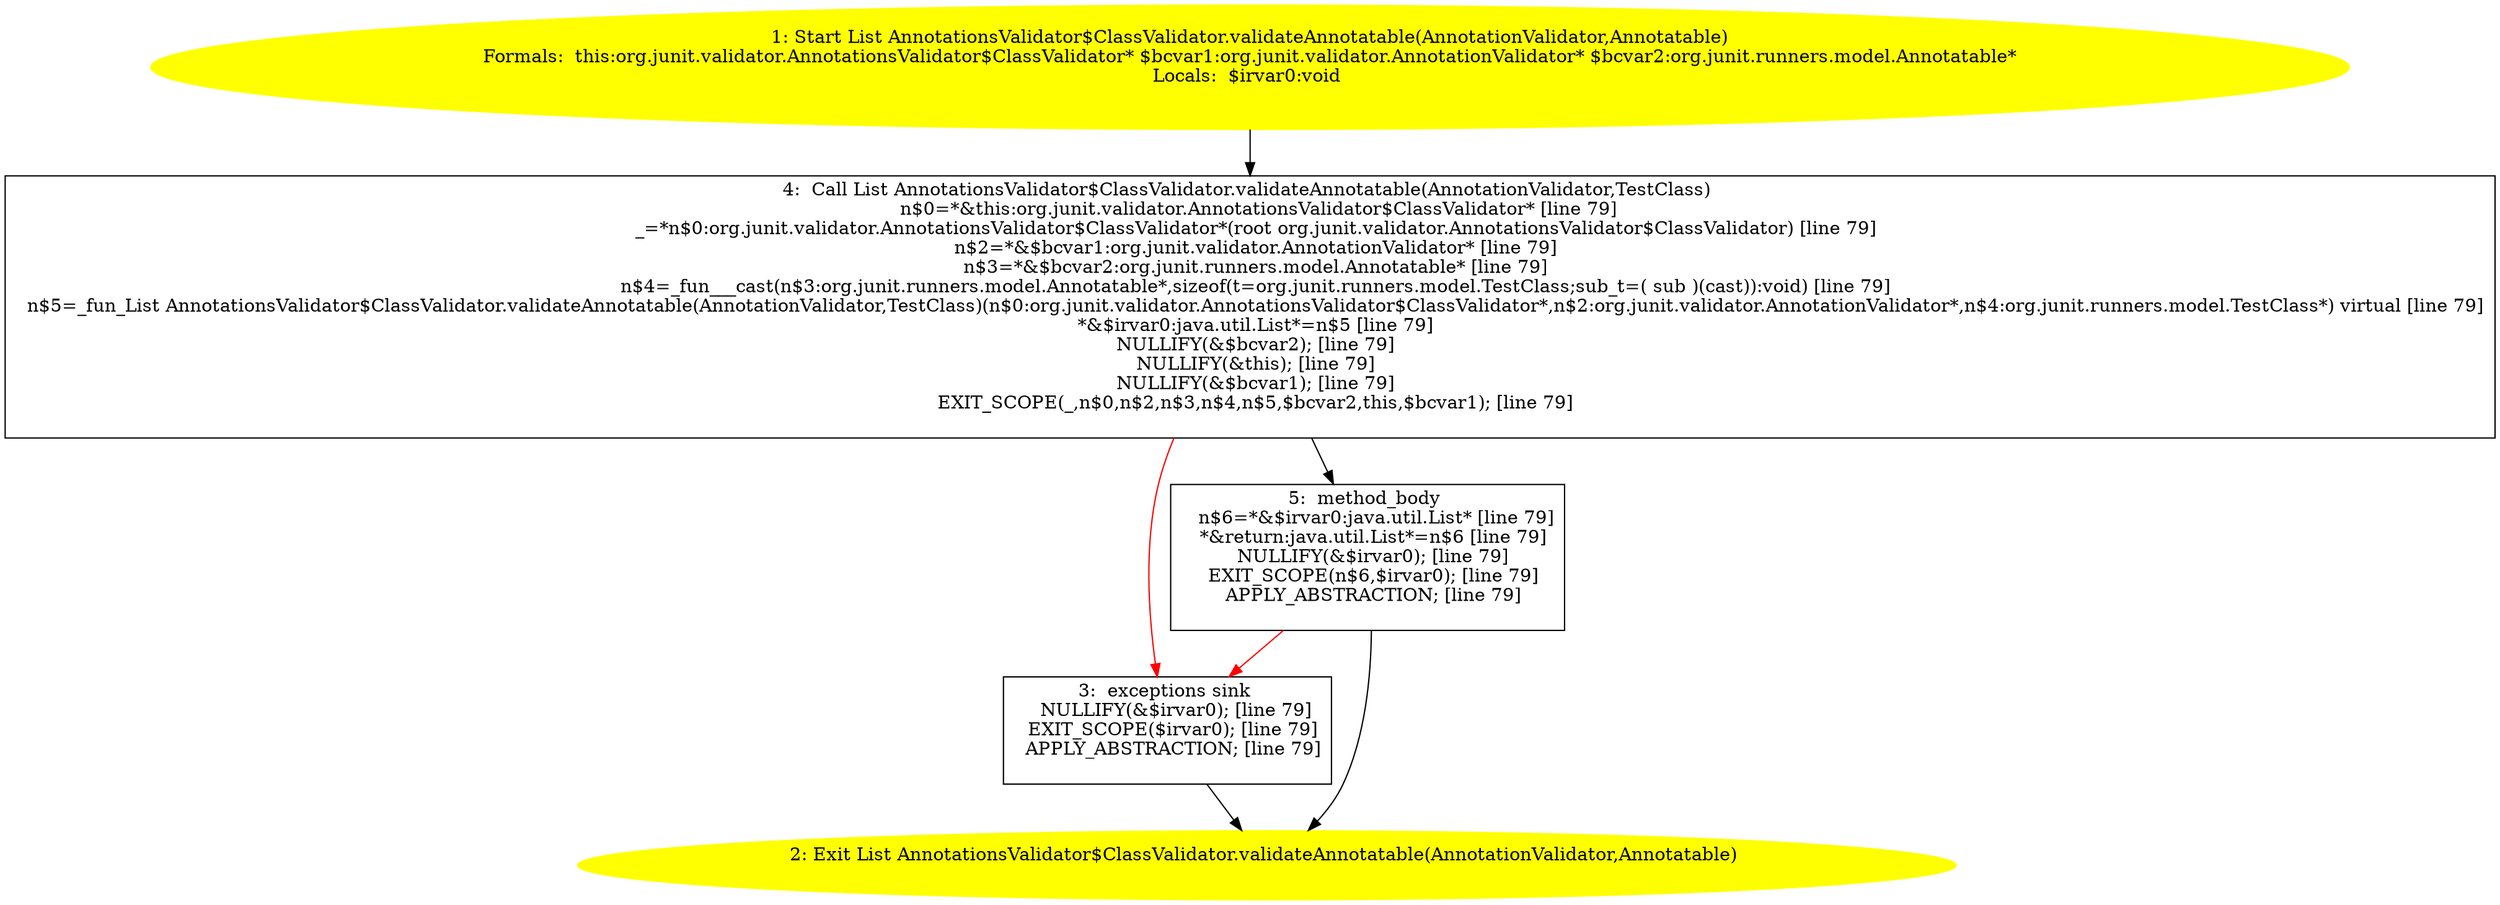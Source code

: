 /* @generated */
digraph cfg {
"org.junit.validator.AnnotationsValidator$ClassValidator.validateAnnotatable(org.junit.validator.Anno.503b2f0c9f3e5be5f27e010b1919632b_1" [label="1: Start List AnnotationsValidator$ClassValidator.validateAnnotatable(AnnotationValidator,Annotatable)\nFormals:  this:org.junit.validator.AnnotationsValidator$ClassValidator* $bcvar1:org.junit.validator.AnnotationValidator* $bcvar2:org.junit.runners.model.Annotatable*\nLocals:  $irvar0:void \n  " color=yellow style=filled]
	

	 "org.junit.validator.AnnotationsValidator$ClassValidator.validateAnnotatable(org.junit.validator.Anno.503b2f0c9f3e5be5f27e010b1919632b_1" -> "org.junit.validator.AnnotationsValidator$ClassValidator.validateAnnotatable(org.junit.validator.Anno.503b2f0c9f3e5be5f27e010b1919632b_4" ;
"org.junit.validator.AnnotationsValidator$ClassValidator.validateAnnotatable(org.junit.validator.Anno.503b2f0c9f3e5be5f27e010b1919632b_2" [label="2: Exit List AnnotationsValidator$ClassValidator.validateAnnotatable(AnnotationValidator,Annotatable) \n  " color=yellow style=filled]
	

"org.junit.validator.AnnotationsValidator$ClassValidator.validateAnnotatable(org.junit.validator.Anno.503b2f0c9f3e5be5f27e010b1919632b_3" [label="3:  exceptions sink \n   NULLIFY(&$irvar0); [line 79]\n  EXIT_SCOPE($irvar0); [line 79]\n  APPLY_ABSTRACTION; [line 79]\n " shape="box"]
	

	 "org.junit.validator.AnnotationsValidator$ClassValidator.validateAnnotatable(org.junit.validator.Anno.503b2f0c9f3e5be5f27e010b1919632b_3" -> "org.junit.validator.AnnotationsValidator$ClassValidator.validateAnnotatable(org.junit.validator.Anno.503b2f0c9f3e5be5f27e010b1919632b_2" ;
"org.junit.validator.AnnotationsValidator$ClassValidator.validateAnnotatable(org.junit.validator.Anno.503b2f0c9f3e5be5f27e010b1919632b_4" [label="4:  Call List AnnotationsValidator$ClassValidator.validateAnnotatable(AnnotationValidator,TestClass) \n   n$0=*&this:org.junit.validator.AnnotationsValidator$ClassValidator* [line 79]\n  _=*n$0:org.junit.validator.AnnotationsValidator$ClassValidator*(root org.junit.validator.AnnotationsValidator$ClassValidator) [line 79]\n  n$2=*&$bcvar1:org.junit.validator.AnnotationValidator* [line 79]\n  n$3=*&$bcvar2:org.junit.runners.model.Annotatable* [line 79]\n  n$4=_fun___cast(n$3:org.junit.runners.model.Annotatable*,sizeof(t=org.junit.runners.model.TestClass;sub_t=( sub )(cast)):void) [line 79]\n  n$5=_fun_List AnnotationsValidator$ClassValidator.validateAnnotatable(AnnotationValidator,TestClass)(n$0:org.junit.validator.AnnotationsValidator$ClassValidator*,n$2:org.junit.validator.AnnotationValidator*,n$4:org.junit.runners.model.TestClass*) virtual [line 79]\n  *&$irvar0:java.util.List*=n$5 [line 79]\n  NULLIFY(&$bcvar2); [line 79]\n  NULLIFY(&this); [line 79]\n  NULLIFY(&$bcvar1); [line 79]\n  EXIT_SCOPE(_,n$0,n$2,n$3,n$4,n$5,$bcvar2,this,$bcvar1); [line 79]\n " shape="box"]
	

	 "org.junit.validator.AnnotationsValidator$ClassValidator.validateAnnotatable(org.junit.validator.Anno.503b2f0c9f3e5be5f27e010b1919632b_4" -> "org.junit.validator.AnnotationsValidator$ClassValidator.validateAnnotatable(org.junit.validator.Anno.503b2f0c9f3e5be5f27e010b1919632b_5" ;
	 "org.junit.validator.AnnotationsValidator$ClassValidator.validateAnnotatable(org.junit.validator.Anno.503b2f0c9f3e5be5f27e010b1919632b_4" -> "org.junit.validator.AnnotationsValidator$ClassValidator.validateAnnotatable(org.junit.validator.Anno.503b2f0c9f3e5be5f27e010b1919632b_3" [color="red" ];
"org.junit.validator.AnnotationsValidator$ClassValidator.validateAnnotatable(org.junit.validator.Anno.503b2f0c9f3e5be5f27e010b1919632b_5" [label="5:  method_body \n   n$6=*&$irvar0:java.util.List* [line 79]\n  *&return:java.util.List*=n$6 [line 79]\n  NULLIFY(&$irvar0); [line 79]\n  EXIT_SCOPE(n$6,$irvar0); [line 79]\n  APPLY_ABSTRACTION; [line 79]\n " shape="box"]
	

	 "org.junit.validator.AnnotationsValidator$ClassValidator.validateAnnotatable(org.junit.validator.Anno.503b2f0c9f3e5be5f27e010b1919632b_5" -> "org.junit.validator.AnnotationsValidator$ClassValidator.validateAnnotatable(org.junit.validator.Anno.503b2f0c9f3e5be5f27e010b1919632b_2" ;
	 "org.junit.validator.AnnotationsValidator$ClassValidator.validateAnnotatable(org.junit.validator.Anno.503b2f0c9f3e5be5f27e010b1919632b_5" -> "org.junit.validator.AnnotationsValidator$ClassValidator.validateAnnotatable(org.junit.validator.Anno.503b2f0c9f3e5be5f27e010b1919632b_3" [color="red" ];
}
